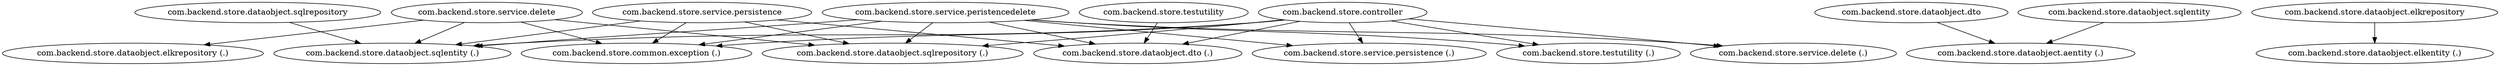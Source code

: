 digraph "." {
    // Path: .

   "com.backend.store.controller"                     -> "com.backend.store.common.exception (.)";
   "com.backend.store.controller"                     -> "com.backend.store.dataobject.dto (.)";
   "com.backend.store.controller"                     -> "com.backend.store.dataobject.sqlentity (.)";
   "com.backend.store.controller"                     -> "com.backend.store.dataobject.sqlrepository (.)";
   "com.backend.store.controller"                     -> "com.backend.store.service.delete (.)";
   "com.backend.store.controller"                     -> "com.backend.store.service.persistence (.)";
   "com.backend.store.controller"                     -> "com.backend.store.testutility (.)";
   "com.backend.store.dataobject.dto"                 -> "com.backend.store.dataobject.aentity (.)";
   "com.backend.store.dataobject.elkrepository"       -> "com.backend.store.dataobject.elkentity (.)";
   "com.backend.store.dataobject.sqlentity"           -> "com.backend.store.dataobject.aentity (.)";
   "com.backend.store.dataobject.sqlrepository"       -> "com.backend.store.dataobject.sqlentity (.)";
   "com.backend.store.service.delete"                 -> "com.backend.store.common.exception (.)";
   "com.backend.store.service.delete"                 -> "com.backend.store.dataobject.elkrepository (.)";
   "com.backend.store.service.delete"                 -> "com.backend.store.dataobject.sqlentity (.)";
   "com.backend.store.service.delete"                 -> "com.backend.store.dataobject.sqlrepository (.)";
   "com.backend.store.service.peristencedelete"       -> "com.backend.store.common.exception (.)";
   "com.backend.store.service.peristencedelete"       -> "com.backend.store.dataobject.dto (.)";
   "com.backend.store.service.peristencedelete"       -> "com.backend.store.dataobject.sqlentity (.)";
   "com.backend.store.service.peristencedelete"       -> "com.backend.store.dataobject.sqlrepository (.)";
   "com.backend.store.service.peristencedelete"       -> "com.backend.store.service.delete (.)";
   "com.backend.store.service.peristencedelete"       -> "com.backend.store.service.persistence (.)";
   "com.backend.store.service.peristencedelete"       -> "com.backend.store.testutility (.)";
   "com.backend.store.service.persistence"            -> "com.backend.store.common.exception (.)";
   "com.backend.store.service.persistence"            -> "com.backend.store.dataobject.dto (.)";
   "com.backend.store.service.persistence"            -> "com.backend.store.dataobject.sqlentity (.)";
   "com.backend.store.service.persistence"            -> "com.backend.store.dataobject.sqlrepository (.)";
   "com.backend.store.testutility"                    -> "com.backend.store.dataobject.dto (.)";
}
